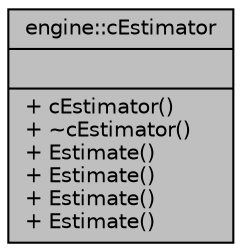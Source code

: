 digraph G
{
  edge [fontname="Helvetica",fontsize="10",labelfontname="Helvetica",labelfontsize="10"];
  node [fontname="Helvetica",fontsize="10",shape=record];
  Node1 [label="{engine::cEstimator\n||+ cEstimator()\l+ ~cEstimator()\l+ Estimate()\l+ Estimate()\l+ Estimate()\l+ Estimate()\l}",height=0.2,width=0.4,color="black", fillcolor="grey75", style="filled" fontcolor="black"];
}
